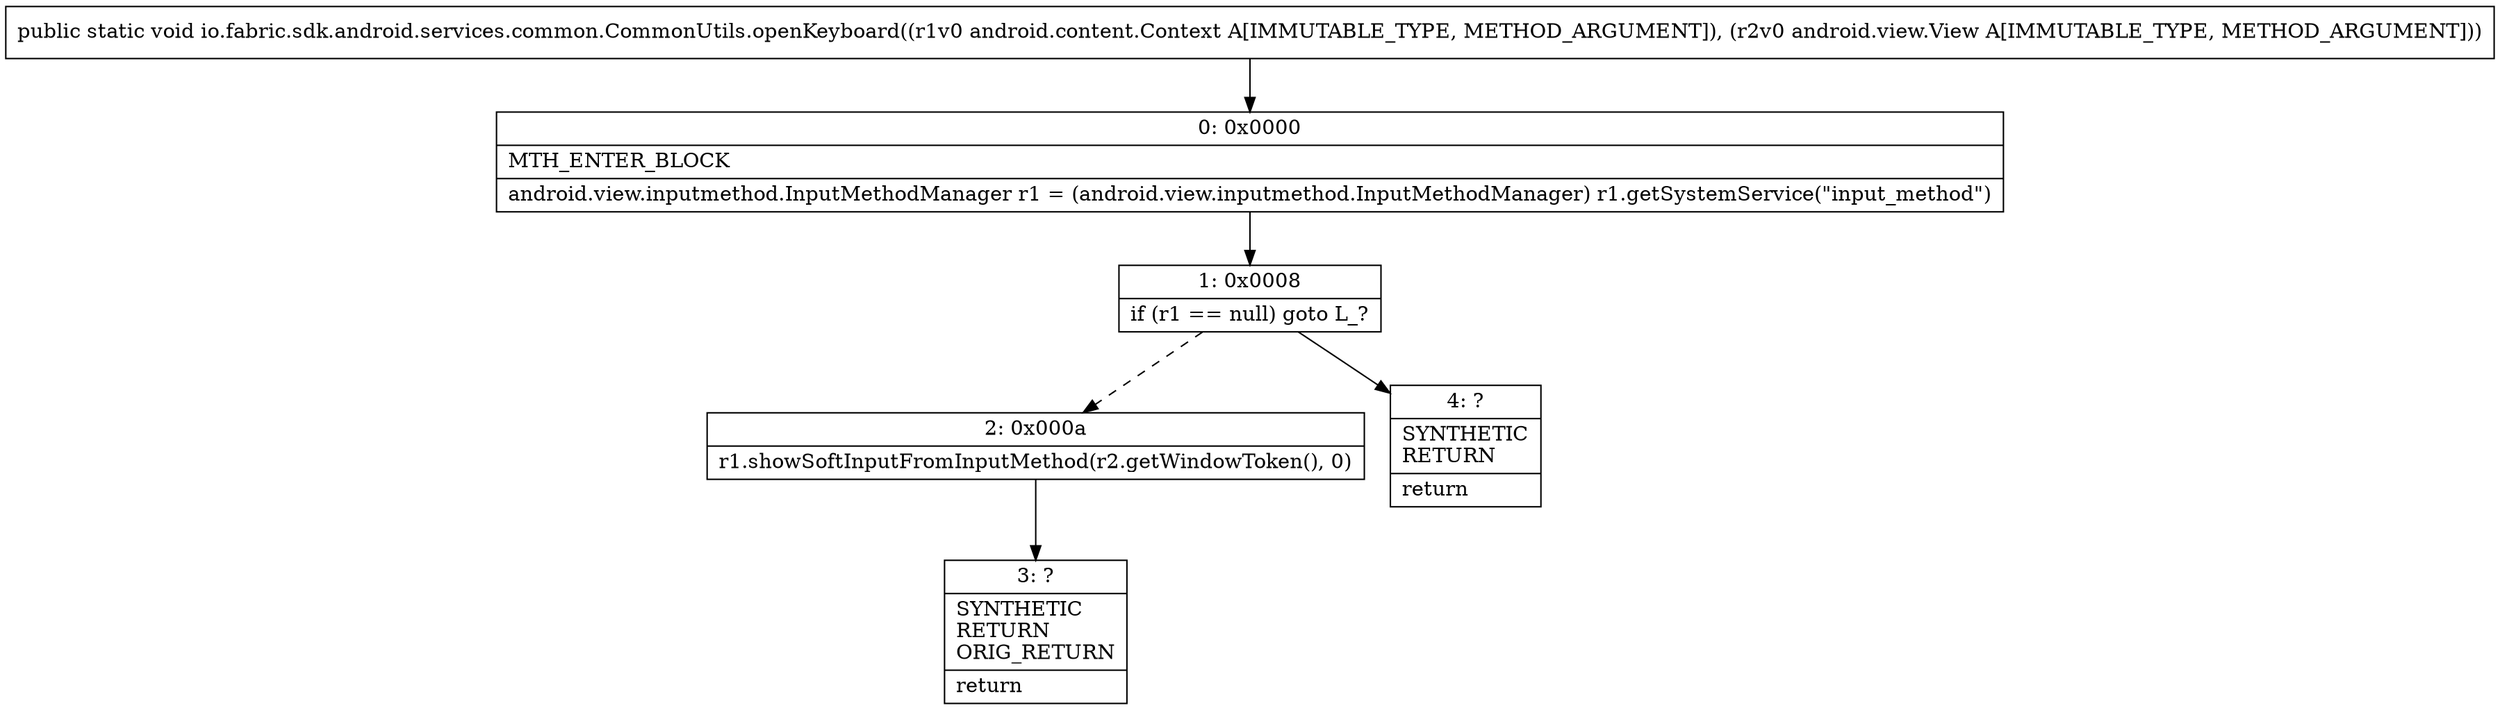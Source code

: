digraph "CFG forio.fabric.sdk.android.services.common.CommonUtils.openKeyboard(Landroid\/content\/Context;Landroid\/view\/View;)V" {
Node_0 [shape=record,label="{0\:\ 0x0000|MTH_ENTER_BLOCK\l|android.view.inputmethod.InputMethodManager r1 = (android.view.inputmethod.InputMethodManager) r1.getSystemService(\"input_method\")\l}"];
Node_1 [shape=record,label="{1\:\ 0x0008|if (r1 == null) goto L_?\l}"];
Node_2 [shape=record,label="{2\:\ 0x000a|r1.showSoftInputFromInputMethod(r2.getWindowToken(), 0)\l}"];
Node_3 [shape=record,label="{3\:\ ?|SYNTHETIC\lRETURN\lORIG_RETURN\l|return\l}"];
Node_4 [shape=record,label="{4\:\ ?|SYNTHETIC\lRETURN\l|return\l}"];
MethodNode[shape=record,label="{public static void io.fabric.sdk.android.services.common.CommonUtils.openKeyboard((r1v0 android.content.Context A[IMMUTABLE_TYPE, METHOD_ARGUMENT]), (r2v0 android.view.View A[IMMUTABLE_TYPE, METHOD_ARGUMENT])) }"];
MethodNode -> Node_0;
Node_0 -> Node_1;
Node_1 -> Node_2[style=dashed];
Node_1 -> Node_4;
Node_2 -> Node_3;
}


